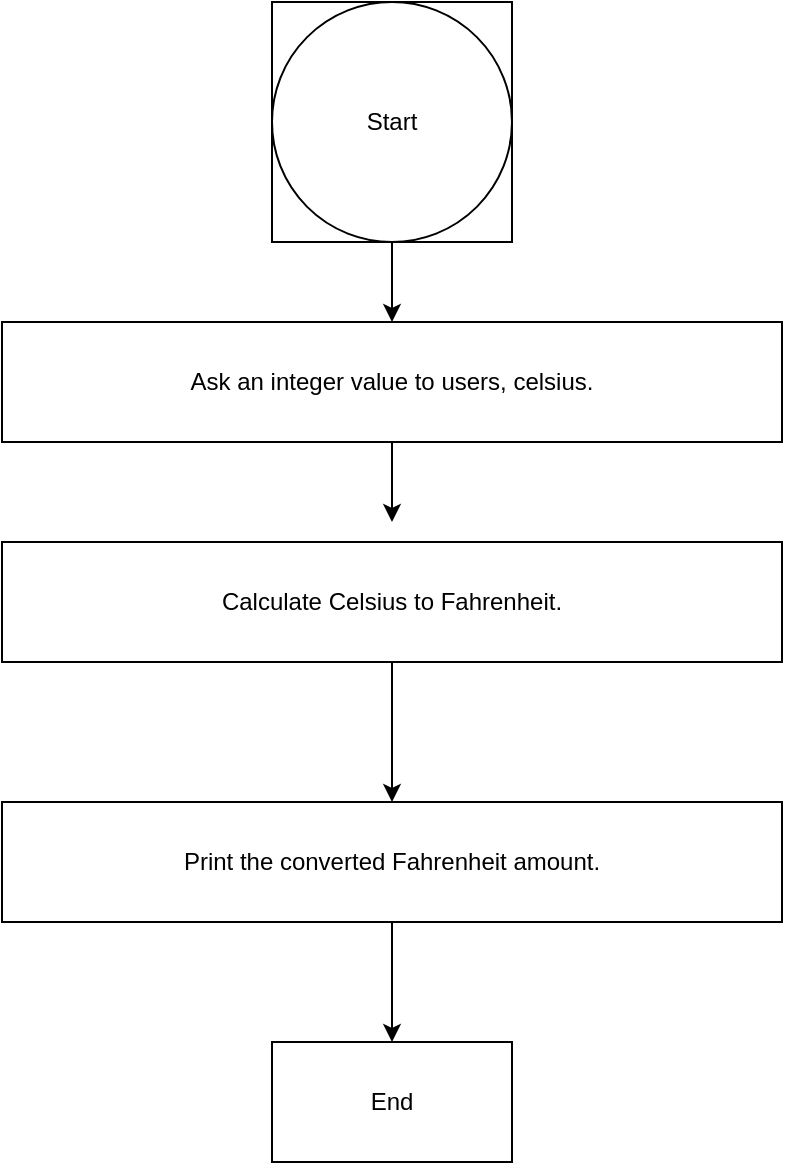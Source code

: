 <mxfile>
    <diagram id="hd1UMDfuhgnfBDAmzGSm" name="Page-1">
        <mxGraphModel dx="1130" dy="531" grid="1" gridSize="10" guides="1" tooltips="1" connect="1" arrows="1" fold="1" page="1" pageScale="1" pageWidth="850" pageHeight="1100" math="0" shadow="0">
            <root>
                <mxCell id="0"/>
                <mxCell id="1" parent="0"/>
                <mxCell id="3" style="edgeStyle=none;html=1;exitX=0.5;exitY=1;exitDx=0;exitDy=0;" edge="1" parent="1" source="2">
                    <mxGeometry relative="1" as="geometry">
                        <mxPoint x="425" y="160" as="targetPoint"/>
                    </mxGeometry>
                </mxCell>
                <mxCell id="2" value="Start" style="shape=stencil(tZThDoIgEICfhr8NYT1Ao3oP0jOZBAwo6+1D0S1NXWu4Oba70+8+kRNR5ipuABFcIXpEhGQYhzXEzSTmzkDuY/LBreAXCbHivNU1NKLwPUOoCqzwbZWeED6Ee9qLslwrFSBCKzeqfNQDjAsVnsXPCOvbv0aRCfwbeLC9ZMwicv4du9tvA8428h1jB/vkvunAY+Nsqw+XDJz9j6UsZJYON2UXntdXq++qmJWx7Vytn/fpME6HdVZooS1lpbaw4lMKKeNMr+wgSCmMg8TeA32xffdiX/5dNv7IusQb);whiteSpace=wrap;html=1;" vertex="1" parent="1">
                    <mxGeometry x="365" width="120" height="120" as="geometry"/>
                </mxCell>
                <mxCell id="5" style="edgeStyle=none;html=1;" edge="1" parent="1" source="4">
                    <mxGeometry relative="1" as="geometry">
                        <mxPoint x="425" y="260" as="targetPoint"/>
                    </mxGeometry>
                </mxCell>
                <mxCell id="4" value="Ask an integer value to users, celsius." style="whiteSpace=wrap;html=1;" vertex="1" parent="1">
                    <mxGeometry x="230" y="160" width="390" height="60" as="geometry"/>
                </mxCell>
                <mxCell id="7" style="edgeStyle=none;html=1;exitX=0.5;exitY=1;exitDx=0;exitDy=0;" edge="1" parent="1" source="6">
                    <mxGeometry relative="1" as="geometry">
                        <mxPoint x="425" y="400" as="targetPoint"/>
                    </mxGeometry>
                </mxCell>
                <mxCell id="6" value="Calculate Celsius to Fahrenheit." style="whiteSpace=wrap;html=1;" vertex="1" parent="1">
                    <mxGeometry x="230" y="270" width="390" height="60" as="geometry"/>
                </mxCell>
                <mxCell id="9" style="edgeStyle=none;html=1;exitX=0.5;exitY=1;exitDx=0;exitDy=0;" edge="1" parent="1" source="8">
                    <mxGeometry relative="1" as="geometry">
                        <mxPoint x="425" y="520" as="targetPoint"/>
                    </mxGeometry>
                </mxCell>
                <mxCell id="8" value="Print the converted Fahrenheit amount." style="whiteSpace=wrap;html=1;" vertex="1" parent="1">
                    <mxGeometry x="230" y="400" width="390" height="60" as="geometry"/>
                </mxCell>
                <mxCell id="10" value="End" style="whiteSpace=wrap;html=1;" vertex="1" parent="1">
                    <mxGeometry x="365" y="520" width="120" height="60" as="geometry"/>
                </mxCell>
            </root>
        </mxGraphModel>
    </diagram>
</mxfile>